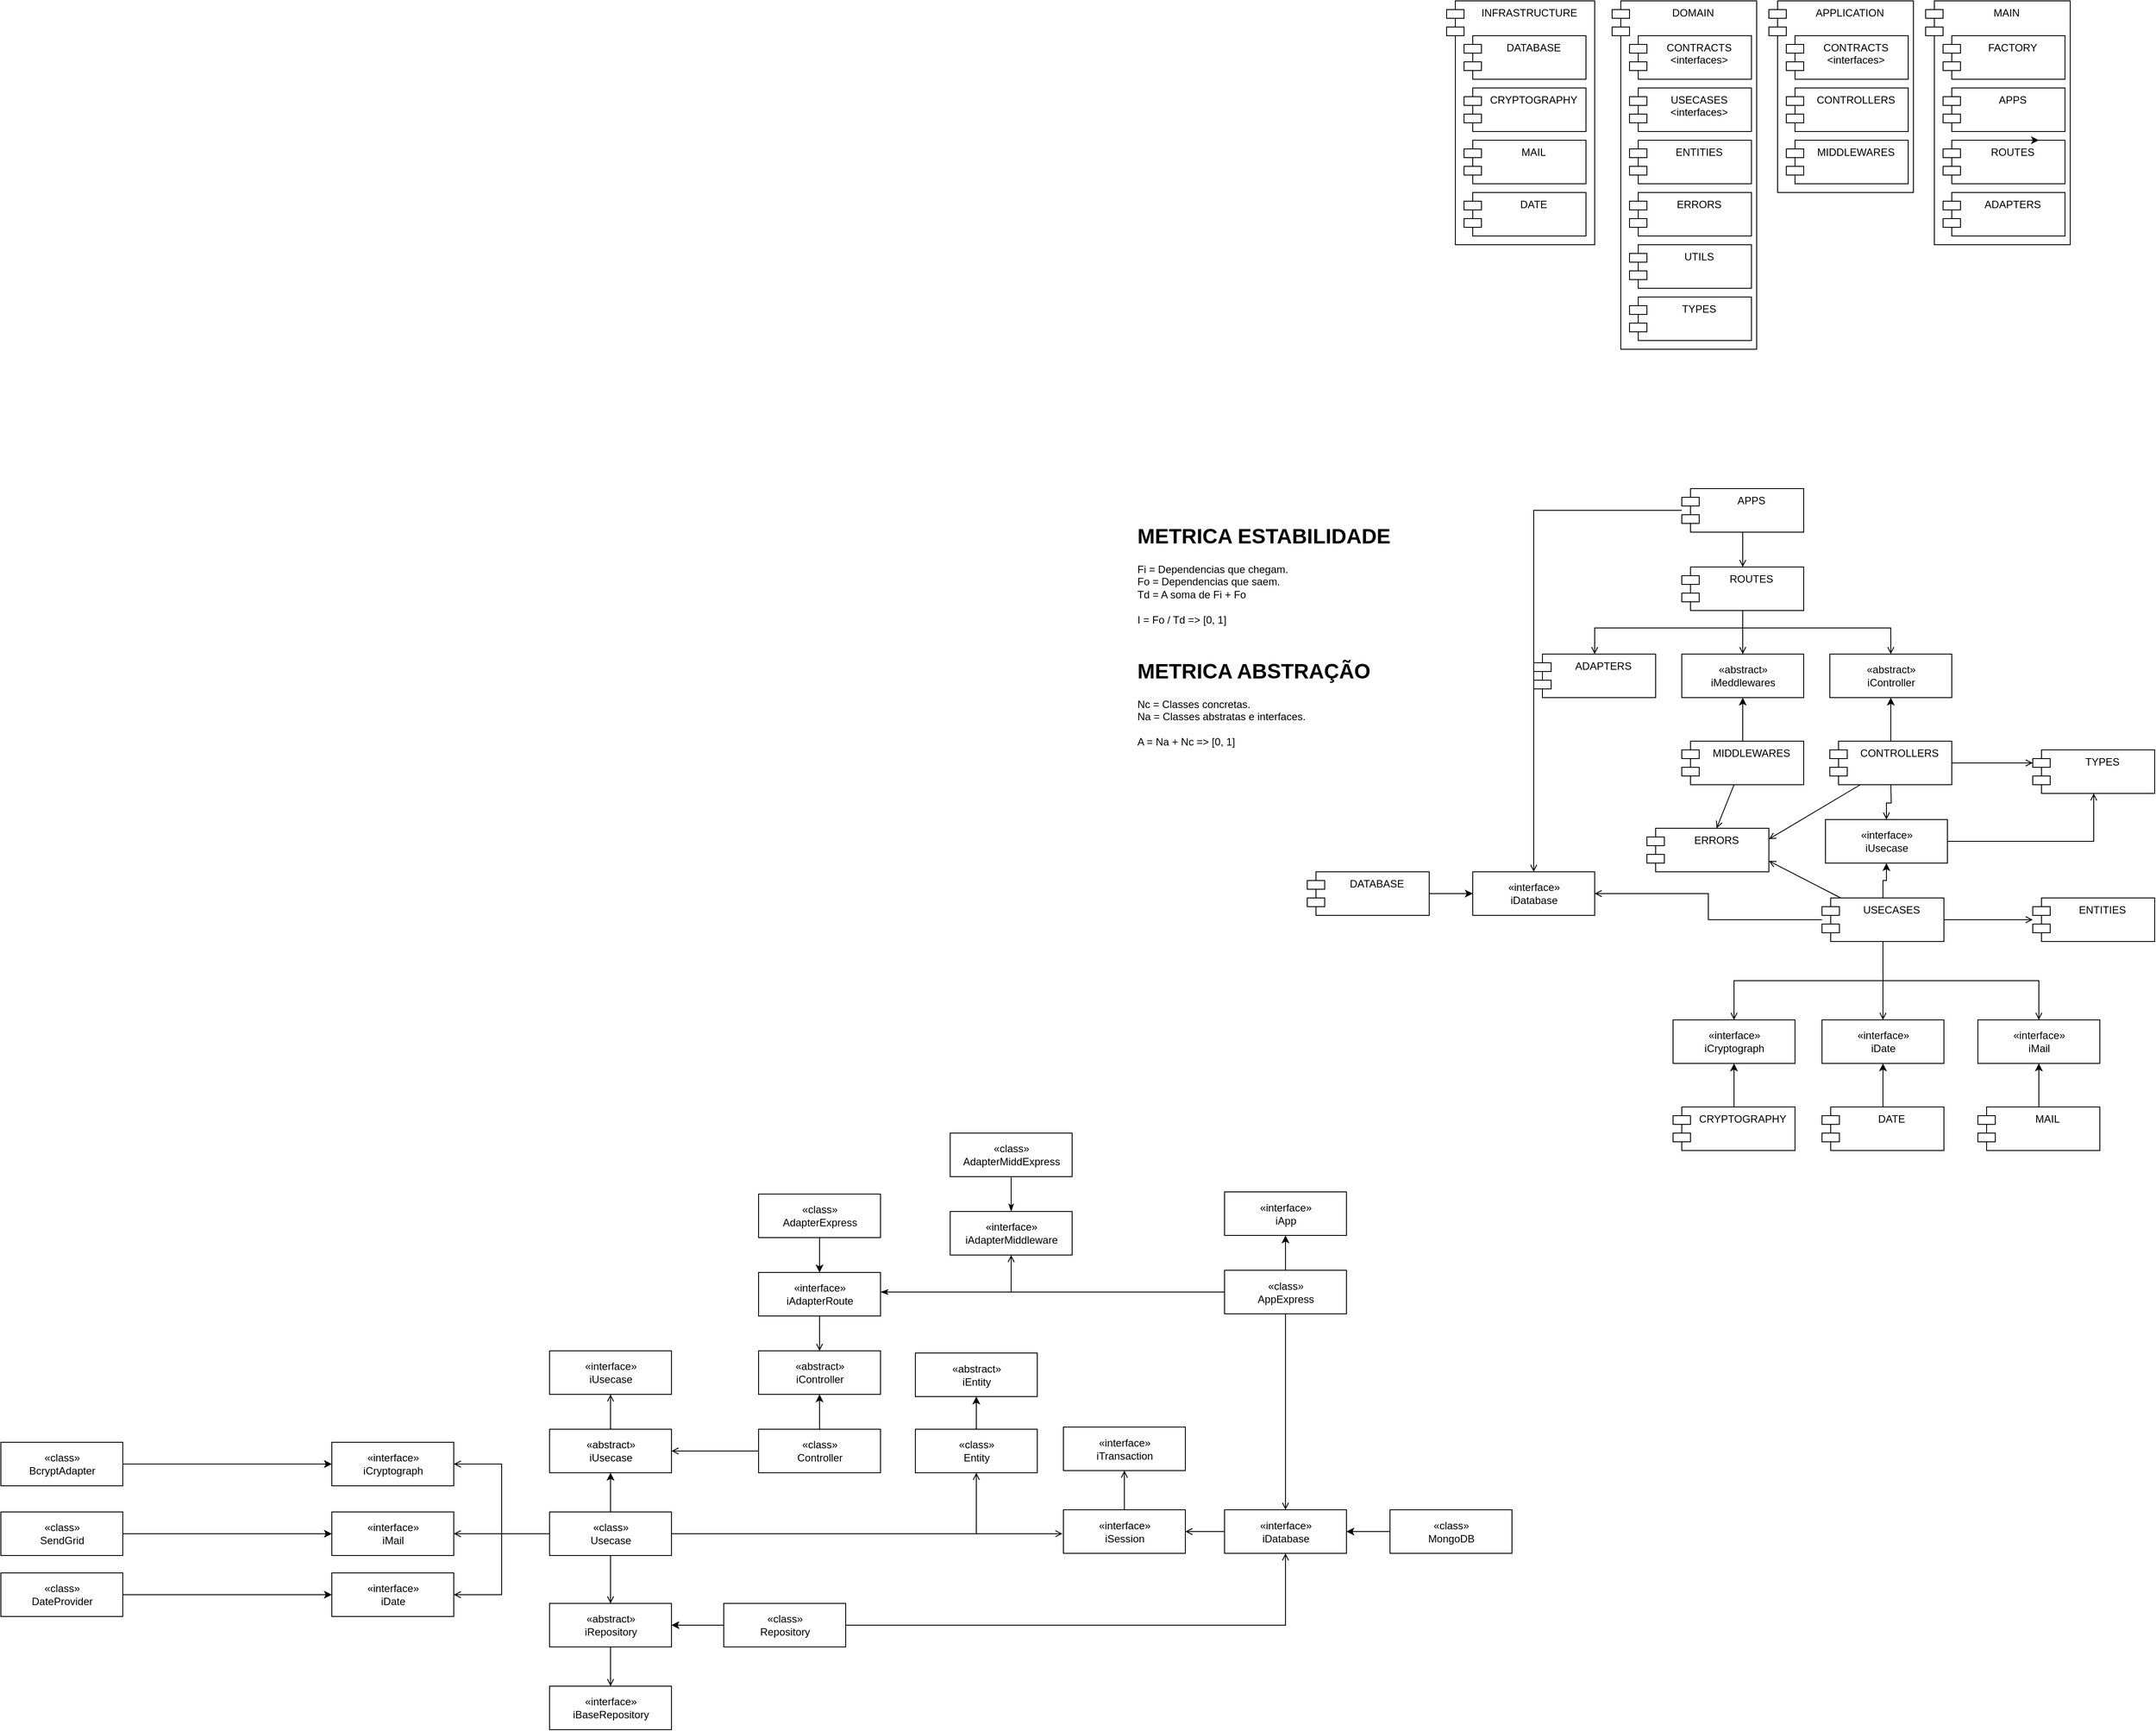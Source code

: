 <mxfile version="20.8.16" type="device" pages="4"><diagram id="VElia8C9AFNVrnkQ652E" name="Diagrama de componentes"><mxGraphModel dx="4615" dy="1084" grid="1" gridSize="10" guides="1" tooltips="1" connect="1" arrows="1" fold="1" page="0" pageScale="1" pageWidth="827" pageHeight="1169" math="0" shadow="0"><root><mxCell id="0"/><mxCell id="1" parent="0"/><mxCell id="bzupUNfqwaUXeUByAoge-1" value="INFRASTRUCTURE" style="shape=module;align=left;spacingLeft=20;align=center;verticalAlign=top;" parent="1" vertex="1"><mxGeometry x="400" y="640" width="170" height="280" as="geometry"/></mxCell><mxCell id="bzupUNfqwaUXeUByAoge-2" value="CRYPTOGRAPHY" style="shape=module;align=left;spacingLeft=20;align=center;verticalAlign=top;" parent="1" vertex="1"><mxGeometry x="420" y="740" width="140" height="50" as="geometry"/></mxCell><mxCell id="bzupUNfqwaUXeUByAoge-3" value="DATABASE" style="shape=module;align=left;spacingLeft=20;align=center;verticalAlign=top;" parent="1" vertex="1"><mxGeometry x="420" y="680" width="140" height="50" as="geometry"/></mxCell><mxCell id="bzupUNfqwaUXeUByAoge-4" value="DOMAIN" style="shape=module;align=left;spacingLeft=20;align=center;verticalAlign=top;" parent="1" vertex="1"><mxGeometry x="590" y="640" width="166" height="400" as="geometry"/></mxCell><mxCell id="bzupUNfqwaUXeUByAoge-5" value="USECASES&#10;&lt;interfaces&gt;" style="shape=module;align=left;spacingLeft=20;align=center;verticalAlign=top;" parent="1" vertex="1"><mxGeometry x="610" y="740" width="140" height="50" as="geometry"/></mxCell><mxCell id="bzupUNfqwaUXeUByAoge-6" value="ENTITIES" style="shape=module;align=left;spacingLeft=20;align=center;verticalAlign=top;" parent="1" vertex="1"><mxGeometry x="610" y="800" width="140" height="50" as="geometry"/></mxCell><mxCell id="bzupUNfqwaUXeUByAoge-7" value="MAIL" style="shape=module;align=left;spacingLeft=20;align=center;verticalAlign=top;" parent="1" vertex="1"><mxGeometry x="420" y="800" width="140" height="50" as="geometry"/></mxCell><mxCell id="bzupUNfqwaUXeUByAoge-8" value="DATE" style="shape=module;align=left;spacingLeft=20;align=center;verticalAlign=top;" parent="1" vertex="1"><mxGeometry x="420" y="860" width="140" height="50" as="geometry"/></mxCell><mxCell id="bzupUNfqwaUXeUByAoge-9" value="ERRORS" style="shape=module;align=left;spacingLeft=20;align=center;verticalAlign=top;" parent="1" vertex="1"><mxGeometry x="610" y="860" width="140" height="50" as="geometry"/></mxCell><mxCell id="bzupUNfqwaUXeUByAoge-10" value="UTILS" style="shape=module;align=left;spacingLeft=20;align=center;verticalAlign=top;" parent="1" vertex="1"><mxGeometry x="610" y="920" width="140" height="50" as="geometry"/></mxCell><mxCell id="bzupUNfqwaUXeUByAoge-11" value="TYPES" style="shape=module;align=left;spacingLeft=20;align=center;verticalAlign=top;" parent="1" vertex="1"><mxGeometry x="610" y="980" width="140" height="50" as="geometry"/></mxCell><mxCell id="bzupUNfqwaUXeUByAoge-12" value="CONTRACTS&#10;&lt;interfaces&gt;" style="shape=module;align=left;spacingLeft=20;align=center;verticalAlign=top;" parent="1" vertex="1"><mxGeometry x="610" y="680" width="140" height="50" as="geometry"/></mxCell><mxCell id="bzupUNfqwaUXeUByAoge-13" value="APPLICATION" style="shape=module;align=left;spacingLeft=20;align=center;verticalAlign=top;" parent="1" vertex="1"><mxGeometry x="770" y="640" width="166" height="220" as="geometry"/></mxCell><mxCell id="bzupUNfqwaUXeUByAoge-14" value="CONTRACTS&#10;&lt;interfaces&gt;" style="shape=module;align=left;spacingLeft=20;align=center;verticalAlign=top;" parent="1" vertex="1"><mxGeometry x="790" y="680" width="140" height="50" as="geometry"/></mxCell><mxCell id="bzupUNfqwaUXeUByAoge-15" value="MIDDLEWARES" style="shape=module;align=left;spacingLeft=20;align=center;verticalAlign=top;" parent="1" vertex="1"><mxGeometry x="790" y="800" width="140" height="50" as="geometry"/></mxCell><mxCell id="bzupUNfqwaUXeUByAoge-16" value="CONTROLLERS" style="shape=module;align=left;spacingLeft=20;align=center;verticalAlign=top;" parent="1" vertex="1"><mxGeometry x="790" y="740" width="140" height="50" as="geometry"/></mxCell><mxCell id="bzupUNfqwaUXeUByAoge-17" value="MAIN" style="shape=module;align=left;spacingLeft=20;align=center;verticalAlign=top;" parent="1" vertex="1"><mxGeometry x="950" y="640" width="166" height="280" as="geometry"/></mxCell><mxCell id="bzupUNfqwaUXeUByAoge-18" value="FACTORY" style="shape=module;align=left;spacingLeft=20;align=center;verticalAlign=top;" parent="1" vertex="1"><mxGeometry x="970" y="680" width="140" height="50" as="geometry"/></mxCell><mxCell id="bzupUNfqwaUXeUByAoge-19" value="APPS" style="shape=module;align=left;spacingLeft=20;align=center;verticalAlign=top;" parent="1" vertex="1"><mxGeometry x="970" y="740" width="140" height="50" as="geometry"/></mxCell><mxCell id="bzupUNfqwaUXeUByAoge-20" value="ROUTES" style="shape=module;align=left;spacingLeft=20;align=center;verticalAlign=top;" parent="1" vertex="1"><mxGeometry x="970" y="800" width="140" height="50" as="geometry"/></mxCell><mxCell id="bzupUNfqwaUXeUByAoge-21" value="ADAPTERS" style="shape=module;align=left;spacingLeft=20;align=center;verticalAlign=top;" parent="1" vertex="1"><mxGeometry x="970" y="860" width="140" height="50" as="geometry"/></mxCell><mxCell id="bzupUNfqwaUXeUByAoge-22" value="" style="edgeStyle=none;orthogonalLoop=1;jettySize=auto;html=1;rounded=0;" parent="1" edge="1"><mxGeometry width="80" relative="1" as="geometry"><mxPoint x="1000" y="800" as="sourcePoint"/><mxPoint x="1080" y="800" as="targetPoint"/><Array as="points"/></mxGeometry></mxCell><mxCell id="un4ySWfL6ujSPUt58gI4-9" style="edgeStyle=orthogonalEdgeStyle;rounded=0;orthogonalLoop=1;jettySize=auto;html=1;endArrow=classic;endFill=1;" parent="1" source="14QRHQnHS9irJhKtYk4u-1" target="un4ySWfL6ujSPUt58gI4-8" edge="1"><mxGeometry relative="1" as="geometry"/></mxCell><mxCell id="14QRHQnHS9irJhKtYk4u-1" value="DATABASE" style="shape=module;align=left;spacingLeft=20;align=center;verticalAlign=top;" parent="1" vertex="1"><mxGeometry x="240" y="1640" width="140" height="50" as="geometry"/></mxCell><mxCell id="14QRHQnHS9irJhKtYk4u-5" style="edgeStyle=orthogonalEdgeStyle;rounded=0;orthogonalLoop=1;jettySize=auto;html=1;endArrow=open;endFill=0;" parent="1" source="14QRHQnHS9irJhKtYk4u-2" target="14QRHQnHS9irJhKtYk4u-4" edge="1"><mxGeometry relative="1" as="geometry"/></mxCell><mxCell id="14QRHQnHS9irJhKtYk4u-20" style="edgeStyle=orthogonalEdgeStyle;rounded=0;orthogonalLoop=1;jettySize=auto;html=1;endArrow=open;endFill=0;" parent="1" source="14QRHQnHS9irJhKtYk4u-2" target="un4ySWfL6ujSPUt58gI4-8" edge="1"><mxGeometry relative="1" as="geometry"><mxPoint x="490" y="1810" as="targetPoint"/></mxGeometry></mxCell><mxCell id="14QRHQnHS9irJhKtYk4u-2" value="APPS" style="shape=module;align=left;spacingLeft=20;align=center;verticalAlign=top;" parent="1" vertex="1"><mxGeometry x="670" y="1200" width="140" height="50" as="geometry"/></mxCell><mxCell id="8gjTuUA5dMGBOC_g-WDx-4" style="edgeStyle=orthogonalEdgeStyle;rounded=0;orthogonalLoop=1;jettySize=auto;html=1;endArrow=open;endFill=0;" parent="1" source="14QRHQnHS9irJhKtYk4u-4" target="un4ySWfL6ujSPUt58gI4-13" edge="1"><mxGeometry relative="1" as="geometry"><mxPoint x="740" y="1390" as="targetPoint"/></mxGeometry></mxCell><mxCell id="8gjTuUA5dMGBOC_g-WDx-5" style="edgeStyle=orthogonalEdgeStyle;rounded=0;orthogonalLoop=1;jettySize=auto;html=1;endArrow=open;endFill=0;" parent="1" source="14QRHQnHS9irJhKtYk4u-4" target="14QRHQnHS9irJhKtYk4u-9" edge="1"><mxGeometry relative="1" as="geometry"><Array as="points"><mxPoint x="740" y="1360"/><mxPoint x="570" y="1360"/></Array></mxGeometry></mxCell><mxCell id="un4ySWfL6ujSPUt58gI4-12" style="edgeStyle=orthogonalEdgeStyle;rounded=0;orthogonalLoop=1;jettySize=auto;html=1;endArrow=open;endFill=0;" parent="1" source="14QRHQnHS9irJhKtYk4u-4" target="un4ySWfL6ujSPUt58gI4-11" edge="1"><mxGeometry relative="1" as="geometry"><Array as="points"><mxPoint x="740" y="1360"/><mxPoint x="910" y="1360"/></Array></mxGeometry></mxCell><mxCell id="14QRHQnHS9irJhKtYk4u-4" value="ROUTES" style="shape=module;align=left;spacingLeft=20;align=center;verticalAlign=top;" parent="1" vertex="1"><mxGeometry x="670" y="1290" width="140" height="50" as="geometry"/></mxCell><mxCell id="14QRHQnHS9irJhKtYk4u-9" value="ADAPTERS" style="shape=module;align=left;spacingLeft=20;align=center;verticalAlign=top;" parent="1" vertex="1"><mxGeometry x="500" y="1390" width="140" height="50" as="geometry"/></mxCell><mxCell id="14QRHQnHS9irJhKtYk4u-24" style="edgeStyle=orthogonalEdgeStyle;rounded=0;orthogonalLoop=1;jettySize=auto;html=1;endArrow=open;endFill=0;" parent="1" target="un4ySWfL6ujSPUt58gI4-10" edge="1"><mxGeometry relative="1" as="geometry"><mxPoint x="910" y="1540" as="sourcePoint"/><mxPoint x="900" y="1590" as="targetPoint"/></mxGeometry></mxCell><mxCell id="14QRHQnHS9irJhKtYk4u-48" style="rounded=0;orthogonalLoop=1;jettySize=auto;html=1;endArrow=open;endFill=0;exitX=0.25;exitY=1;exitDx=0;exitDy=0;entryX=1;entryY=0.25;entryDx=0;entryDy=0;" parent="1" source="14QRHQnHS9irJhKtYk4u-10" target="14QRHQnHS9irJhKtYk4u-43" edge="1"><mxGeometry relative="1" as="geometry"/></mxCell><mxCell id="14QRHQnHS9irJhKtYk4u-52" style="edgeStyle=orthogonalEdgeStyle;rounded=0;orthogonalLoop=1;jettySize=auto;html=1;endArrow=open;endFill=0;entryX=0;entryY=0;entryDx=0;entryDy=15;entryPerimeter=0;" parent="1" source="14QRHQnHS9irJhKtYk4u-10" target="14QRHQnHS9irJhKtYk4u-51" edge="1"><mxGeometry relative="1" as="geometry"/></mxCell><mxCell id="Pc6xM7yI44NEJsOnrkXU-24" style="edgeStyle=orthogonalEdgeStyle;rounded=0;orthogonalLoop=1;jettySize=auto;html=1;" parent="1" source="14QRHQnHS9irJhKtYk4u-10" target="un4ySWfL6ujSPUt58gI4-11" edge="1"><mxGeometry relative="1" as="geometry"><mxPoint x="900" y="1440" as="targetPoint"/></mxGeometry></mxCell><mxCell id="14QRHQnHS9irJhKtYk4u-10" value="CONTROLLERS" style="shape=module;align=left;spacingLeft=20;align=center;verticalAlign=top;" parent="1" vertex="1"><mxGeometry x="840" y="1490" width="140" height="50" as="geometry"/></mxCell><mxCell id="14QRHQnHS9irJhKtYk4u-45" style="rounded=0;orthogonalLoop=1;jettySize=auto;html=1;endArrow=open;endFill=0;" parent="1" source="14QRHQnHS9irJhKtYk4u-11" target="14QRHQnHS9irJhKtYk4u-43" edge="1"><mxGeometry relative="1" as="geometry"/></mxCell><mxCell id="Pc6xM7yI44NEJsOnrkXU-26" style="edgeStyle=orthogonalEdgeStyle;rounded=0;orthogonalLoop=1;jettySize=auto;html=1;" parent="1" source="14QRHQnHS9irJhKtYk4u-11" target="un4ySWfL6ujSPUt58gI4-13" edge="1"><mxGeometry relative="1" as="geometry"><mxPoint x="740" y="1440" as="targetPoint"/></mxGeometry></mxCell><mxCell id="14QRHQnHS9irJhKtYk4u-11" value="MIDDLEWARES" style="shape=module;align=left;spacingLeft=20;align=center;verticalAlign=top;" parent="1" vertex="1"><mxGeometry x="670" y="1490" width="140" height="50" as="geometry"/></mxCell><mxCell id="14QRHQnHS9irJhKtYk4u-25" style="edgeStyle=orthogonalEdgeStyle;rounded=0;orthogonalLoop=1;jettySize=auto;html=1;endArrow=open;endFill=0;" parent="1" source="14QRHQnHS9irJhKtYk4u-18" target="un4ySWfL6ujSPUt58gI4-8" edge="1"><mxGeometry relative="1" as="geometry"/></mxCell><mxCell id="14QRHQnHS9irJhKtYk4u-35" style="edgeStyle=orthogonalEdgeStyle;rounded=0;orthogonalLoop=1;jettySize=auto;html=1;endArrow=open;endFill=0;" parent="1" source="14QRHQnHS9irJhKtYk4u-18" target="14QRHQnHS9irJhKtYk4u-30" edge="1"><mxGeometry relative="1" as="geometry"/></mxCell><mxCell id="14QRHQnHS9irJhKtYk4u-47" style="rounded=0;orthogonalLoop=1;jettySize=auto;html=1;endArrow=open;endFill=0;entryX=1;entryY=0.75;entryDx=0;entryDy=0;" parent="1" source="14QRHQnHS9irJhKtYk4u-18" target="14QRHQnHS9irJhKtYk4u-43" edge="1"><mxGeometry relative="1" as="geometry"><mxPoint x="810" y="1600" as="targetPoint"/></mxGeometry></mxCell><mxCell id="14QRHQnHS9irJhKtYk4u-53" style="rounded=0;orthogonalLoop=1;jettySize=auto;html=1;endArrow=open;endFill=0;edgeStyle=orthogonalEdgeStyle;" parent="1" source="un4ySWfL6ujSPUt58gI4-10" target="14QRHQnHS9irJhKtYk4u-51" edge="1"><mxGeometry relative="1" as="geometry"><mxPoint x="970" y="1615" as="sourcePoint"/></mxGeometry></mxCell><mxCell id="Pc6xM7yI44NEJsOnrkXU-2" style="edgeStyle=orthogonalEdgeStyle;rounded=0;orthogonalLoop=1;jettySize=auto;html=1;" parent="1" source="14QRHQnHS9irJhKtYk4u-18" target="un4ySWfL6ujSPUt58gI4-10" edge="1"><mxGeometry relative="1" as="geometry"><mxPoint x="900" y="1640" as="targetPoint"/></mxGeometry></mxCell><mxCell id="Pc6xM7yI44NEJsOnrkXU-15" style="edgeStyle=orthogonalEdgeStyle;rounded=0;orthogonalLoop=1;jettySize=auto;html=1;endArrow=open;endFill=0;" parent="1" source="14QRHQnHS9irJhKtYk4u-18" target="un4ySWfL6ujSPUt58gI4-4" edge="1"><mxGeometry relative="1" as="geometry"><mxPoint x="901" y="1810" as="targetPoint"/></mxGeometry></mxCell><mxCell id="Pc6xM7yI44NEJsOnrkXU-16" style="edgeStyle=orthogonalEdgeStyle;rounded=0;orthogonalLoop=1;jettySize=auto;html=1;exitX=0.5;exitY=1;exitDx=0;exitDy=0;endArrow=open;endFill=0;" parent="1" source="14QRHQnHS9irJhKtYk4u-18" target="un4ySWfL6ujSPUt58gI4-7" edge="1"><mxGeometry relative="1" as="geometry"/></mxCell><mxCell id="14QRHQnHS9irJhKtYk4u-18" value="USECASES" style="shape=module;align=left;spacingLeft=20;align=center;verticalAlign=top;" parent="1" vertex="1"><mxGeometry x="831" y="1670" width="140" height="50" as="geometry"/></mxCell><mxCell id="Pc6xM7yI44NEJsOnrkXU-17" style="edgeStyle=orthogonalEdgeStyle;rounded=0;orthogonalLoop=1;jettySize=auto;html=1;" parent="1" source="14QRHQnHS9irJhKtYk4u-26" target="un4ySWfL6ujSPUt58gI4-2" edge="1"><mxGeometry relative="1" as="geometry"/></mxCell><mxCell id="14QRHQnHS9irJhKtYk4u-26" value="CRYPTOGRAPHY" style="shape=module;align=left;spacingLeft=20;align=center;verticalAlign=top;" parent="1" vertex="1"><mxGeometry x="660" y="1910" width="140" height="50" as="geometry"/></mxCell><mxCell id="14QRHQnHS9irJhKtYk4u-30" value="ENTITIES" style="shape=module;align=left;spacingLeft=20;align=center;verticalAlign=top;" parent="1" vertex="1"><mxGeometry x="1073" y="1670" width="140" height="50" as="geometry"/></mxCell><mxCell id="Pc6xM7yI44NEJsOnrkXU-19" style="edgeStyle=orthogonalEdgeStyle;rounded=0;orthogonalLoop=1;jettySize=auto;html=1;" parent="1" source="14QRHQnHS9irJhKtYk4u-32" target="un4ySWfL6ujSPUt58gI4-7" edge="1"><mxGeometry relative="1" as="geometry"/></mxCell><mxCell id="14QRHQnHS9irJhKtYk4u-32" value="MAIL" style="shape=module;align=left;spacingLeft=20;align=center;verticalAlign=top;" parent="1" vertex="1"><mxGeometry x="1010" y="1910" width="140" height="50" as="geometry"/></mxCell><mxCell id="Pc6xM7yI44NEJsOnrkXU-18" style="edgeStyle=orthogonalEdgeStyle;rounded=0;orthogonalLoop=1;jettySize=auto;html=1;" parent="1" source="14QRHQnHS9irJhKtYk4u-37" target="un4ySWfL6ujSPUt58gI4-4" edge="1"><mxGeometry relative="1" as="geometry"><mxPoint x="901" y="1860" as="targetPoint"/></mxGeometry></mxCell><mxCell id="14QRHQnHS9irJhKtYk4u-37" value="DATE" style="shape=module;align=left;spacingLeft=20;align=center;verticalAlign=top;" parent="1" vertex="1"><mxGeometry x="831" y="1910" width="140" height="50" as="geometry"/></mxCell><mxCell id="14QRHQnHS9irJhKtYk4u-43" value="ERRORS" style="shape=module;align=left;spacingLeft=20;align=center;verticalAlign=top;" parent="1" vertex="1"><mxGeometry x="630" y="1590" width="140" height="50" as="geometry"/></mxCell><mxCell id="14QRHQnHS9irJhKtYk4u-51" value="TYPES" style="shape=module;align=left;spacingLeft=20;align=center;verticalAlign=top;" parent="1" vertex="1"><mxGeometry x="1073" y="1500" width="140" height="50" as="geometry"/></mxCell><mxCell id="wcuoeM55fDMKhqLq_PiE-1" value="&lt;h1&gt;METRICA ESTABILIDADE&lt;/h1&gt;&lt;div&gt;Fi = Dependencias que chegam.&lt;/div&gt;&lt;div&gt;Fo = Dependencias que saem.&lt;/div&gt;&lt;div&gt;Td = A soma de Fi + Fo&lt;/div&gt;&lt;div&gt;&lt;br&gt;&lt;/div&gt;&lt;div&gt;I = Fo / Td =&amp;gt; [0, 1]&amp;nbsp;&lt;/div&gt;" style="text;html=1;strokeColor=none;fillColor=none;spacing=5;spacingTop=-20;whiteSpace=wrap;overflow=hidden;rounded=0;" parent="1" vertex="1"><mxGeometry x="40" y="1235" width="330" height="145" as="geometry"/></mxCell><mxCell id="wcuoeM55fDMKhqLq_PiE-2" value="&lt;h1&gt;METRICA ABSTRAÇÃO&lt;/h1&gt;&lt;div&gt;Nc = Classes concretas.&lt;/div&gt;&lt;div&gt;Na = Classes abstratas e interfaces.&lt;/div&gt;&lt;div&gt;&lt;br&gt;&lt;/div&gt;&lt;div&gt;A = Na + Nc =&amp;gt; [0, 1]&lt;/div&gt;" style="text;html=1;strokeColor=none;fillColor=none;spacing=5;spacingTop=-20;whiteSpace=wrap;overflow=hidden;rounded=0;" parent="1" vertex="1"><mxGeometry x="40" y="1390" width="330" height="110" as="geometry"/></mxCell><mxCell id="un4ySWfL6ujSPUt58gI4-2" value="«interface»&lt;br&gt;iCryptograph" style="html=1;" parent="1" vertex="1"><mxGeometry x="660" y="1810" width="140" height="50" as="geometry"/></mxCell><mxCell id="un4ySWfL6ujSPUt58gI4-5" value="" style="edgeStyle=orthogonalEdgeStyle;rounded=0;orthogonalLoop=1;jettySize=auto;html=1;exitX=0.5;exitY=1;exitDx=0;exitDy=0;endArrow=open;endFill=0;" parent="1" source="14QRHQnHS9irJhKtYk4u-18" target="un4ySWfL6ujSPUt58gI4-2" edge="1"><mxGeometry relative="1" as="geometry"><mxPoint x="900" y="1720" as="sourcePoint"/><mxPoint x="730" y="1810" as="targetPoint"/></mxGeometry></mxCell><mxCell id="un4ySWfL6ujSPUt58gI4-4" value="«interface»&lt;br&gt;iDate" style="html=1;" parent="1" vertex="1"><mxGeometry x="831" y="1810" width="140" height="50" as="geometry"/></mxCell><mxCell id="un4ySWfL6ujSPUt58gI4-7" value="«interface»&lt;br&gt;iMail" style="html=1;" parent="1" vertex="1"><mxGeometry x="1010" y="1810" width="140" height="50" as="geometry"/></mxCell><mxCell id="un4ySWfL6ujSPUt58gI4-8" value="«interface»&lt;br&gt;iDatabase" style="html=1;" parent="1" vertex="1"><mxGeometry x="430" y="1640" width="140" height="50" as="geometry"/></mxCell><mxCell id="un4ySWfL6ujSPUt58gI4-10" value="«interface»&lt;br&gt;iUsecase" style="html=1;" parent="1" vertex="1"><mxGeometry x="835" y="1580" width="140" height="50" as="geometry"/></mxCell><mxCell id="un4ySWfL6ujSPUt58gI4-11" value="«abstract»&lt;br&gt;iController" style="html=1;" parent="1" vertex="1"><mxGeometry x="840" y="1390" width="140" height="50" as="geometry"/></mxCell><mxCell id="un4ySWfL6ujSPUt58gI4-13" value="«abstract»&lt;br&gt;iMeddlewares" style="html=1;" parent="1" vertex="1"><mxGeometry x="670" y="1390" width="140" height="50" as="geometry"/></mxCell><mxCell id="un4ySWfL6ujSPUt58gI4-20" value="«interface»&lt;br&gt;iCryptograph" style="html=1;" parent="1" vertex="1"><mxGeometry x="-880" y="2295" width="140" height="50" as="geometry"/></mxCell><mxCell id="un4ySWfL6ujSPUt58gI4-21" value="«interface»&lt;br&gt;iDate" style="html=1;" parent="1" vertex="1"><mxGeometry x="-880" y="2445" width="140" height="50" as="geometry"/></mxCell><mxCell id="un4ySWfL6ujSPUt58gI4-22" value="«interface»&lt;br&gt;iMail" style="html=1;" parent="1" vertex="1"><mxGeometry x="-880" y="2375" width="140" height="50" as="geometry"/></mxCell><mxCell id="un4ySWfL6ujSPUt58gI4-23" value="«interface»&lt;br&gt;iUsecase" style="html=1;" parent="1" vertex="1"><mxGeometry x="-630" y="2190" width="140" height="50" as="geometry"/></mxCell><mxCell id="un4ySWfL6ujSPUt58gI4-60" style="edgeStyle=orthogonalEdgeStyle;rounded=0;orthogonalLoop=1;jettySize=auto;html=1;endArrow=open;endFill=0;" parent="1" source="un4ySWfL6ujSPUt58gI4-24" target="un4ySWfL6ujSPUt58gI4-55" edge="1"><mxGeometry relative="1" as="geometry"/></mxCell><mxCell id="un4ySWfL6ujSPUt58gI4-24" value="«interface»&lt;br&gt;iAdapterRoute" style="html=1;" parent="1" vertex="1"><mxGeometry x="-390" y="2100" width="140" height="50" as="geometry"/></mxCell><mxCell id="un4ySWfL6ujSPUt58gI4-26" style="edgeStyle=orthogonalEdgeStyle;rounded=0;orthogonalLoop=1;jettySize=auto;html=1;endArrow=open;endFill=0;" parent="1" source="un4ySWfL6ujSPUt58gI4-25" target="un4ySWfL6ujSPUt58gI4-23" edge="1"><mxGeometry relative="1" as="geometry"/></mxCell><mxCell id="un4ySWfL6ujSPUt58gI4-25" value="«abstract»&lt;br&gt;iUsecase" style="html=1;" parent="1" vertex="1"><mxGeometry x="-630" y="2280" width="140" height="50" as="geometry"/></mxCell><mxCell id="un4ySWfL6ujSPUt58gI4-28" style="edgeStyle=orthogonalEdgeStyle;rounded=0;orthogonalLoop=1;jettySize=auto;html=1;entryX=0.5;entryY=1;entryDx=0;entryDy=0;endArrow=classic;endFill=1;" parent="1" source="un4ySWfL6ujSPUt58gI4-27" target="un4ySWfL6ujSPUt58gI4-25" edge="1"><mxGeometry relative="1" as="geometry"/></mxCell><mxCell id="un4ySWfL6ujSPUt58gI4-34" style="edgeStyle=orthogonalEdgeStyle;rounded=0;orthogonalLoop=1;jettySize=auto;html=1;entryX=1;entryY=0.5;entryDx=0;entryDy=0;endArrow=open;endFill=0;" parent="1" source="un4ySWfL6ujSPUt58gI4-27" target="un4ySWfL6ujSPUt58gI4-20" edge="1"><mxGeometry relative="1" as="geometry"/></mxCell><mxCell id="un4ySWfL6ujSPUt58gI4-35" style="edgeStyle=orthogonalEdgeStyle;rounded=0;orthogonalLoop=1;jettySize=auto;html=1;entryX=1;entryY=0.5;entryDx=0;entryDy=0;endArrow=open;endFill=0;" parent="1" source="un4ySWfL6ujSPUt58gI4-27" target="un4ySWfL6ujSPUt58gI4-22" edge="1"><mxGeometry relative="1" as="geometry"/></mxCell><mxCell id="un4ySWfL6ujSPUt58gI4-36" style="edgeStyle=orthogonalEdgeStyle;rounded=0;orthogonalLoop=1;jettySize=auto;html=1;entryX=1;entryY=0.5;entryDx=0;entryDy=0;endArrow=open;endFill=0;" parent="1" source="un4ySWfL6ujSPUt58gI4-27" target="un4ySWfL6ujSPUt58gI4-21" edge="1"><mxGeometry relative="1" as="geometry"/></mxCell><mxCell id="un4ySWfL6ujSPUt58gI4-37" style="edgeStyle=orthogonalEdgeStyle;rounded=0;orthogonalLoop=1;jettySize=auto;html=1;endArrow=open;endFill=0;entryX=-0.008;entryY=0.549;entryDx=0;entryDy=0;entryPerimeter=0;" parent="1" source="un4ySWfL6ujSPUt58gI4-27" target="un4ySWfL6ujSPUt58gI4-32" edge="1"><mxGeometry relative="1" as="geometry"><mxPoint x="-60" y="2400" as="targetPoint"/></mxGeometry></mxCell><mxCell id="un4ySWfL6ujSPUt58gI4-38" style="edgeStyle=orthogonalEdgeStyle;rounded=0;orthogonalLoop=1;jettySize=auto;html=1;endArrow=open;endFill=0;" parent="1" source="un4ySWfL6ujSPUt58gI4-27" target="un4ySWfL6ujSPUt58gI4-31" edge="1"><mxGeometry relative="1" as="geometry"/></mxCell><mxCell id="un4ySWfL6ujSPUt58gI4-78" style="edgeStyle=orthogonalEdgeStyle;rounded=0;orthogonalLoop=1;jettySize=auto;html=1;endArrow=open;endFill=0;" parent="1" source="un4ySWfL6ujSPUt58gI4-27" target="un4ySWfL6ujSPUt58gI4-75" edge="1"><mxGeometry relative="1" as="geometry"/></mxCell><mxCell id="un4ySWfL6ujSPUt58gI4-27" value="«class»&lt;br&gt;Usecase" style="html=1;" parent="1" vertex="1"><mxGeometry x="-630" y="2375" width="140" height="50" as="geometry"/></mxCell><mxCell id="un4ySWfL6ujSPUt58gI4-54" style="edgeStyle=orthogonalEdgeStyle;rounded=0;orthogonalLoop=1;jettySize=auto;html=1;endArrow=open;endFill=0;" parent="1" source="un4ySWfL6ujSPUt58gI4-29" target="un4ySWfL6ujSPUt58gI4-32" edge="1"><mxGeometry relative="1" as="geometry"/></mxCell><mxCell id="un4ySWfL6ujSPUt58gI4-29" value="«interface»&lt;br&gt;iDatabase" style="html=1;" parent="1" vertex="1"><mxGeometry x="145" y="2372.5" width="140" height="50" as="geometry"/></mxCell><mxCell id="un4ySWfL6ujSPUt58gI4-30" value="«interface»&lt;br&gt;iBaseRepository" style="html=1;" parent="1" vertex="1"><mxGeometry x="-630" y="2575" width="140" height="50" as="geometry"/></mxCell><mxCell id="un4ySWfL6ujSPUt58gI4-51" style="edgeStyle=orthogonalEdgeStyle;rounded=0;orthogonalLoop=1;jettySize=auto;html=1;endArrow=open;endFill=0;" parent="1" source="un4ySWfL6ujSPUt58gI4-31" target="un4ySWfL6ujSPUt58gI4-30" edge="1"><mxGeometry relative="1" as="geometry"/></mxCell><mxCell id="un4ySWfL6ujSPUt58gI4-31" value="«abstract»&lt;br&gt;iRepository" style="html=1;" parent="1" vertex="1"><mxGeometry x="-630" y="2480" width="140" height="50" as="geometry"/></mxCell><mxCell id="un4ySWfL6ujSPUt58gI4-53" style="edgeStyle=orthogonalEdgeStyle;rounded=0;orthogonalLoop=1;jettySize=auto;html=1;endArrow=open;endFill=0;" parent="1" source="un4ySWfL6ujSPUt58gI4-32" target="un4ySWfL6ujSPUt58gI4-52" edge="1"><mxGeometry relative="1" as="geometry"/></mxCell><mxCell id="un4ySWfL6ujSPUt58gI4-32" value="«interface»&lt;br&gt;iSession" style="html=1;" parent="1" vertex="1"><mxGeometry x="-40" y="2372.5" width="140" height="50" as="geometry"/></mxCell><mxCell id="un4ySWfL6ujSPUt58gI4-40" style="edgeStyle=orthogonalEdgeStyle;rounded=0;orthogonalLoop=1;jettySize=auto;html=1;endArrow=classic;endFill=1;" parent="1" source="un4ySWfL6ujSPUt58gI4-39" target="un4ySWfL6ujSPUt58gI4-29" edge="1"><mxGeometry relative="1" as="geometry"/></mxCell><mxCell id="un4ySWfL6ujSPUt58gI4-39" value="«class»&lt;br&gt;MongoDB" style="html=1;" parent="1" vertex="1"><mxGeometry x="335" y="2372.5" width="140" height="50" as="geometry"/></mxCell><mxCell id="un4ySWfL6ujSPUt58gI4-42" style="edgeStyle=orthogonalEdgeStyle;rounded=0;orthogonalLoop=1;jettySize=auto;html=1;endArrow=classic;endFill=1;" parent="1" source="un4ySWfL6ujSPUt58gI4-41" target="un4ySWfL6ujSPUt58gI4-21" edge="1"><mxGeometry relative="1" as="geometry"/></mxCell><mxCell id="un4ySWfL6ujSPUt58gI4-41" value="«class»&lt;br&gt;DateProvider" style="html=1;" parent="1" vertex="1"><mxGeometry x="-1260" y="2445" width="140" height="50" as="geometry"/></mxCell><mxCell id="un4ySWfL6ujSPUt58gI4-45" style="edgeStyle=orthogonalEdgeStyle;rounded=0;orthogonalLoop=1;jettySize=auto;html=1;endArrow=classic;endFill=1;" parent="1" source="un4ySWfL6ujSPUt58gI4-44" target="un4ySWfL6ujSPUt58gI4-22" edge="1"><mxGeometry relative="1" as="geometry"/></mxCell><mxCell id="un4ySWfL6ujSPUt58gI4-44" value="«class»&lt;br&gt;SendGrid" style="html=1;" parent="1" vertex="1"><mxGeometry x="-1260" y="2375" width="140" height="50" as="geometry"/></mxCell><mxCell id="un4ySWfL6ujSPUt58gI4-47" style="edgeStyle=orthogonalEdgeStyle;rounded=0;orthogonalLoop=1;jettySize=auto;html=1;endArrow=classic;endFill=1;" parent="1" source="un4ySWfL6ujSPUt58gI4-46" target="un4ySWfL6ujSPUt58gI4-20" edge="1"><mxGeometry relative="1" as="geometry"/></mxCell><mxCell id="un4ySWfL6ujSPUt58gI4-46" value="«class»&lt;br&gt;BcryptAdapter" style="html=1;" parent="1" vertex="1"><mxGeometry x="-1260" y="2295" width="140" height="50" as="geometry"/></mxCell><mxCell id="un4ySWfL6ujSPUt58gI4-50" style="edgeStyle=orthogonalEdgeStyle;rounded=0;orthogonalLoop=1;jettySize=auto;html=1;endArrow=classic;endFill=1;" parent="1" source="un4ySWfL6ujSPUt58gI4-49" target="un4ySWfL6ujSPUt58gI4-31" edge="1"><mxGeometry relative="1" as="geometry"/></mxCell><mxCell id="un4ySWfL6ujSPUt58gI4-68" style="edgeStyle=orthogonalEdgeStyle;rounded=0;orthogonalLoop=1;jettySize=auto;html=1;endArrow=open;endFill=0;" parent="1" source="un4ySWfL6ujSPUt58gI4-49" target="un4ySWfL6ujSPUt58gI4-29" edge="1"><mxGeometry relative="1" as="geometry"/></mxCell><mxCell id="un4ySWfL6ujSPUt58gI4-49" value="«class»&lt;br&gt;Repository" style="html=1;" parent="1" vertex="1"><mxGeometry x="-430" y="2480" width="140" height="50" as="geometry"/></mxCell><mxCell id="un4ySWfL6ujSPUt58gI4-52" value="«interface»&lt;br&gt;iTransaction" style="html=1;" parent="1" vertex="1"><mxGeometry x="-40" y="2277.5" width="140" height="50" as="geometry"/></mxCell><mxCell id="un4ySWfL6ujSPUt58gI4-55" value="«abstract»&lt;br&gt;iController" style="html=1;" parent="1" vertex="1"><mxGeometry x="-390" y="2190" width="140" height="50" as="geometry"/></mxCell><mxCell id="un4ySWfL6ujSPUt58gI4-58" style="edgeStyle=orthogonalEdgeStyle;rounded=0;orthogonalLoop=1;jettySize=auto;html=1;endArrow=open;endFill=0;" parent="1" source="un4ySWfL6ujSPUt58gI4-56" target="un4ySWfL6ujSPUt58gI4-25" edge="1"><mxGeometry relative="1" as="geometry"/></mxCell><mxCell id="un4ySWfL6ujSPUt58gI4-59" style="edgeStyle=orthogonalEdgeStyle;rounded=0;orthogonalLoop=1;jettySize=auto;html=1;endArrow=classic;endFill=1;" parent="1" source="un4ySWfL6ujSPUt58gI4-56" target="un4ySWfL6ujSPUt58gI4-55" edge="1"><mxGeometry relative="1" as="geometry"/></mxCell><mxCell id="un4ySWfL6ujSPUt58gI4-56" value="«class»&lt;br&gt;Controller" style="html=1;" parent="1" vertex="1"><mxGeometry x="-390" y="2280" width="140" height="50" as="geometry"/></mxCell><mxCell id="un4ySWfL6ujSPUt58gI4-62" style="edgeStyle=orthogonalEdgeStyle;rounded=0;orthogonalLoop=1;jettySize=auto;html=1;endArrow=classic;endFill=1;" parent="1" source="un4ySWfL6ujSPUt58gI4-61" target="un4ySWfL6ujSPUt58gI4-24" edge="1"><mxGeometry relative="1" as="geometry"/></mxCell><mxCell id="un4ySWfL6ujSPUt58gI4-61" value="«class»&lt;br&gt;AdapterExpress" style="html=1;" parent="1" vertex="1"><mxGeometry x="-390" y="2010" width="140" height="50" as="geometry"/></mxCell><mxCell id="un4ySWfL6ujSPUt58gI4-65" style="edgeStyle=orthogonalEdgeStyle;rounded=0;orthogonalLoop=1;jettySize=auto;html=1;endArrow=classic;endFill=1;" parent="1" source="un4ySWfL6ujSPUt58gI4-63" target="un4ySWfL6ujSPUt58gI4-64" edge="1"><mxGeometry relative="1" as="geometry"/></mxCell><mxCell id="un4ySWfL6ujSPUt58gI4-66" style="edgeStyle=orthogonalEdgeStyle;rounded=0;orthogonalLoop=1;jettySize=auto;html=1;endArrow=open;endFill=0;" parent="1" source="un4ySWfL6ujSPUt58gI4-63" target="un4ySWfL6ujSPUt58gI4-29" edge="1"><mxGeometry relative="1" as="geometry"/></mxCell><mxCell id="un4ySWfL6ujSPUt58gI4-70" style="edgeStyle=orthogonalEdgeStyle;rounded=0;orthogonalLoop=1;jettySize=auto;html=1;endArrow=open;endFill=0;" parent="1" source="un4ySWfL6ujSPUt58gI4-63" target="un4ySWfL6ujSPUt58gI4-69" edge="1"><mxGeometry relative="1" as="geometry"/></mxCell><mxCell id="un4ySWfL6ujSPUt58gI4-74" style="edgeStyle=orthogonalEdgeStyle;rounded=0;orthogonalLoop=1;jettySize=auto;html=1;entryX=1;entryY=0.45;entryDx=0;entryDy=0;entryPerimeter=0;endArrow=classicThin;endFill=1;" parent="1" source="un4ySWfL6ujSPUt58gI4-63" target="un4ySWfL6ujSPUt58gI4-24" edge="1"><mxGeometry relative="1" as="geometry"/></mxCell><mxCell id="un4ySWfL6ujSPUt58gI4-63" value="«class»&lt;br&gt;AppExpress" style="html=1;" parent="1" vertex="1"><mxGeometry x="145" y="2097.5" width="140" height="50" as="geometry"/></mxCell><mxCell id="un4ySWfL6ujSPUt58gI4-64" value="«interface»&lt;br&gt;iApp" style="html=1;" parent="1" vertex="1"><mxGeometry x="145" y="2007.5" width="140" height="50" as="geometry"/></mxCell><mxCell id="un4ySWfL6ujSPUt58gI4-69" value="«interface»&lt;br&gt;iAdapterMiddleware" style="html=1;" parent="1" vertex="1"><mxGeometry x="-170" y="2030" width="140" height="50" as="geometry"/></mxCell><mxCell id="un4ySWfL6ujSPUt58gI4-72" style="edgeStyle=orthogonalEdgeStyle;rounded=0;orthogonalLoop=1;jettySize=auto;html=1;endArrow=classicThin;endFill=1;" parent="1" source="un4ySWfL6ujSPUt58gI4-71" target="un4ySWfL6ujSPUt58gI4-69" edge="1"><mxGeometry relative="1" as="geometry"/></mxCell><mxCell id="un4ySWfL6ujSPUt58gI4-71" value="«class»&lt;br&gt;AdapterMiddExpress" style="html=1;" parent="1" vertex="1"><mxGeometry x="-170" y="1940" width="140" height="50" as="geometry"/></mxCell><mxCell id="un4ySWfL6ujSPUt58gI4-73" value="«abstract»&lt;br&gt;iEntity" style="html=1;" parent="1" vertex="1"><mxGeometry x="-210" y="2192.5" width="140" height="50" as="geometry"/></mxCell><mxCell id="un4ySWfL6ujSPUt58gI4-77" style="edgeStyle=orthogonalEdgeStyle;rounded=0;orthogonalLoop=1;jettySize=auto;html=1;endArrow=classic;endFill=1;" parent="1" source="un4ySWfL6ujSPUt58gI4-75" target="un4ySWfL6ujSPUt58gI4-73" edge="1"><mxGeometry relative="1" as="geometry"/></mxCell><mxCell id="un4ySWfL6ujSPUt58gI4-75" value="«class»&lt;br&gt;Entity" style="html=1;" parent="1" vertex="1"><mxGeometry x="-210" y="2280" width="140" height="50" as="geometry"/></mxCell></root></mxGraphModel></diagram><diagram id="5FgSBGw2F0nxni1_XpTn" name="PKG_Database"><mxGraphModel dx="978" dy="-605" grid="1" gridSize="10" guides="1" tooltips="1" connect="1" arrows="1" fold="1" page="1" pageScale="1" pageWidth="827" pageHeight="1169" math="0" shadow="0"><root><mxCell id="0"/><mxCell id="1" parent="0"/><mxCell id="gYrp7-LQEBSV-KhqRKTe-8" value="DATABASE" style="swimlane;whiteSpace=wrap;html=1;fontSize=12;" parent="1" vertex="1"><mxGeometry x="210" y="1610" width="404" height="284" as="geometry"><mxRectangle x="210" y="1610" width="110" height="30" as="alternateBounds"/></mxGeometry></mxCell><mxCell id="gYrp7-LQEBSV-KhqRKTe-5" value="&lt;font style=&quot;&quot;&gt;&lt;font style=&quot;font-size: 12px;&quot;&gt;&amp;lt;&amp;lt;class&amp;gt;&amp;gt;&lt;/font&gt;&lt;br&gt;&lt;span style=&quot;font-size: 14px;&quot;&gt;MongoDB&lt;/span&gt;&lt;br&gt;&lt;/font&gt;" style="rounded=0;whiteSpace=wrap;html=1;" parent="gYrp7-LQEBSV-KhqRKTe-8" vertex="1"><mxGeometry x="60" y="60" width="120" height="40" as="geometry"/></mxCell><mxCell id="gYrp7-LQEBSV-KhqRKTe-7" value="&lt;font style=&quot;&quot;&gt;&lt;font style=&quot;font-size: 12px;&quot;&gt;&amp;lt;&amp;lt;interface&amp;gt;&amp;gt;&lt;/font&gt;&lt;br&gt;&lt;span style=&quot;font-size: 14px;&quot;&gt;iDatabase&lt;/span&gt;&lt;/font&gt;" style="rounded=0;whiteSpace=wrap;html=1;" parent="gYrp7-LQEBSV-KhqRKTe-8" vertex="1"><mxGeometry x="220" y="60" width="120" height="40" as="geometry"/></mxCell><mxCell id="gYrp7-LQEBSV-KhqRKTe-2" value="&lt;font style=&quot;&quot;&gt;&lt;font style=&quot;font-size: 12px;&quot;&gt;&amp;lt;&amp;lt;interface&amp;gt;&amp;gt;&lt;/font&gt;&lt;br&gt;&lt;span style=&quot;font-size: 14px;&quot;&gt;iSession&lt;/span&gt;&lt;/font&gt;" style="rounded=0;whiteSpace=wrap;html=1;" parent="gYrp7-LQEBSV-KhqRKTe-8" vertex="1"><mxGeometry x="220" y="130" width="120" height="40" as="geometry"/></mxCell><mxCell id="gYrp7-LQEBSV-KhqRKTe-3" value="&lt;font style=&quot;&quot;&gt;&lt;font style=&quot;font-size: 12px;&quot;&gt;&amp;lt;&amp;lt;interface&amp;gt;&amp;gt;&lt;/font&gt;&lt;br&gt;&lt;span style=&quot;font-size: 14px;&quot;&gt;iTransaction&lt;/span&gt;&lt;br&gt;&lt;/font&gt;" style="rounded=0;whiteSpace=wrap;html=1;" parent="gYrp7-LQEBSV-KhqRKTe-8" vertex="1"><mxGeometry x="220" y="200" width="120" height="40" as="geometry"/></mxCell><mxCell id="gYrp7-LQEBSV-KhqRKTe-4" style="edgeStyle=orthogonalEdgeStyle;rounded=0;orthogonalLoop=1;jettySize=auto;html=1;fontSize=12;endArrow=open;endFill=0;" parent="gYrp7-LQEBSV-KhqRKTe-8" source="gYrp7-LQEBSV-KhqRKTe-5" target="gYrp7-LQEBSV-KhqRKTe-7" edge="1"><mxGeometry relative="1" as="geometry"/></mxCell><mxCell id="gYrp7-LQEBSV-KhqRKTe-6" style="edgeStyle=orthogonalEdgeStyle;rounded=0;orthogonalLoop=1;jettySize=auto;html=1;fontSize=12;endArrow=open;endFill=0;" parent="gYrp7-LQEBSV-KhqRKTe-8" source="gYrp7-LQEBSV-KhqRKTe-7" target="gYrp7-LQEBSV-KhqRKTe-2" edge="1"><mxGeometry relative="1" as="geometry"/></mxCell><mxCell id="gYrp7-LQEBSV-KhqRKTe-1" style="edgeStyle=orthogonalEdgeStyle;rounded=0;orthogonalLoop=1;jettySize=auto;html=1;fontSize=12;endArrow=open;endFill=0;" parent="gYrp7-LQEBSV-KhqRKTe-8" source="gYrp7-LQEBSV-KhqRKTe-2" target="gYrp7-LQEBSV-KhqRKTe-3" edge="1"><mxGeometry relative="1" as="geometry"/></mxCell></root></mxGraphModel></diagram><diagram name="PKG_Usecase" id="d3E1jhwzl7cHxNh_o3Ct"><mxGraphModel dx="567" dy="-841" grid="1" gridSize="10" guides="1" tooltips="1" connect="1" arrows="1" fold="1" page="1" pageScale="1" pageWidth="827" pageHeight="1169" math="0" shadow="0"><root><mxCell id="BzvaHTq2x77byryVXOQs-0"/><mxCell id="BzvaHTq2x77byryVXOQs-1" parent="BzvaHTq2x77byryVXOQs-0"/><mxCell id="BzvaHTq2x77byryVXOQs-2" value="USECASES" style="swimlane;whiteSpace=wrap;html=1;fontSize=12;" parent="BzvaHTq2x77byryVXOQs-1" vertex="1"><mxGeometry x="250" y="1600" width="270" height="270" as="geometry"><mxRectangle x="210" y="1610" width="110" height="30" as="alternateBounds"/></mxGeometry></mxCell><mxCell id="BzvaHTq2x77byryVXOQs-3" value="&lt;font style=&quot;&quot;&gt;&lt;font style=&quot;font-size: 12px;&quot;&gt;&amp;lt;&amp;lt;class&amp;gt;&amp;gt;&lt;/font&gt;&lt;br&gt;&lt;span style=&quot;font-size: 14px;&quot;&gt;UsecaseConcrete&lt;/span&gt;&lt;br&gt;&lt;/font&gt;" style="rounded=0;whiteSpace=wrap;html=1;" parent="BzvaHTq2x77byryVXOQs-2" vertex="1"><mxGeometry x="57.5" y="50" width="155" height="40" as="geometry"/></mxCell><mxCell id="BzvaHTq2x77byryVXOQs-4" value="&lt;font style=&quot;&quot;&gt;&lt;font style=&quot;font-size: 12px;&quot;&gt;&amp;lt;&amp;lt;interface&amp;gt;&amp;gt;&lt;/font&gt;&lt;br&gt;&lt;span style=&quot;font-size: 14px;&quot;&gt;UsecaseAbsctract&lt;/span&gt;&lt;br&gt;&lt;/font&gt;" style="rounded=0;whiteSpace=wrap;html=1;" parent="BzvaHTq2x77byryVXOQs-2" vertex="1"><mxGeometry x="60" y="112" width="150" height="40" as="geometry"/></mxCell><mxCell id="BzvaHTq2x77byryVXOQs-5" value="&lt;font style=&quot;&quot;&gt;&lt;font style=&quot;font-size: 12px;&quot;&gt;&amp;lt;&amp;lt;interface&amp;gt;&amp;gt;&lt;/font&gt;&lt;br&gt;&lt;span style=&quot;font-size: 14px;&quot;&gt;IUsecase&lt;/span&gt;&lt;br&gt;&lt;/font&gt;" style="rounded=0;whiteSpace=wrap;html=1;" parent="BzvaHTq2x77byryVXOQs-2" vertex="1"><mxGeometry x="60" y="180" width="150" height="40" as="geometry"/></mxCell><mxCell id="BzvaHTq2x77byryVXOQs-7" style="edgeStyle=orthogonalEdgeStyle;rounded=0;orthogonalLoop=1;jettySize=auto;html=1;fontSize=12;endArrow=open;endFill=0;" parent="BzvaHTq2x77byryVXOQs-2" source="BzvaHTq2x77byryVXOQs-3" target="BzvaHTq2x77byryVXOQs-4" edge="1"><mxGeometry relative="1" as="geometry"/></mxCell><mxCell id="BzvaHTq2x77byryVXOQs-8" style="edgeStyle=orthogonalEdgeStyle;rounded=0;orthogonalLoop=1;jettySize=auto;html=1;fontSize=12;endArrow=open;endFill=0;" parent="BzvaHTq2x77byryVXOQs-2" source="BzvaHTq2x77byryVXOQs-4" target="BzvaHTq2x77byryVXOQs-5" edge="1"><mxGeometry relative="1" as="geometry"/></mxCell></root></mxGraphModel></diagram><diagram id="BDWq74PhaOqTsP2Ne0tU" name="Página-4"><mxGraphModel dx="2009" dy="-489" grid="1" gridSize="10" guides="1" tooltips="1" connect="1" arrows="1" fold="1" page="1" pageScale="1" pageWidth="827" pageHeight="1169" math="0" shadow="0"><root><mxCell id="0"/><mxCell id="1" parent="0"/><mxCell id="unTY6p3T3vDX3bsx3wPy-1" value="&lt;font style=&quot;&quot;&gt;&lt;font style=&quot;font-size: 12px;&quot;&gt;&amp;lt;&amp;lt;interface&amp;gt;&amp;gt;&lt;/font&gt;&lt;br&gt;&lt;span style=&quot;font-size: 14px;&quot;&gt;App&lt;/span&gt;&lt;br&gt;&lt;/font&gt;" style="rounded=0;whiteSpace=wrap;html=1;" vertex="1" parent="1"><mxGeometry x="-440" y="1610" width="150" height="40" as="geometry"/></mxCell><mxCell id="unTY6p3T3vDX3bsx3wPy-3" style="edgeStyle=orthogonalEdgeStyle;rounded=0;orthogonalLoop=1;jettySize=auto;html=1;entryX=0.5;entryY=1;entryDx=0;entryDy=0;" edge="1" parent="1" source="unTY6p3T3vDX3bsx3wPy-2" target="unTY6p3T3vDX3bsx3wPy-1"><mxGeometry relative="1" as="geometry"/></mxCell><mxCell id="unTY6p3T3vDX3bsx3wPy-2" value="&lt;font style=&quot;&quot;&gt;&lt;font style=&quot;font-size: 12px;&quot;&gt;&amp;lt;&amp;lt;class&amp;gt;&amp;gt;&lt;/font&gt;&lt;br&gt;&lt;span style=&quot;font-size: 14px;&quot;&gt;AppExpress&lt;/span&gt;&lt;br&gt;&lt;/font&gt;" style="rounded=0;whiteSpace=wrap;html=1;" vertex="1" parent="1"><mxGeometry x="-440" y="1714" width="150" height="40" as="geometry"/></mxCell><mxCell id="unTY6p3T3vDX3bsx3wPy-4" value="&lt;font style=&quot;&quot;&gt;&lt;font style=&quot;font-size: 12px;&quot;&gt;&amp;lt;&amp;lt;interface&amp;gt;&amp;gt;&lt;/font&gt;&lt;br&gt;&lt;span style=&quot;font-size: 14px;&quot;&gt;iDatabase&lt;/span&gt;&lt;br&gt;&lt;/font&gt;" style="rounded=0;whiteSpace=wrap;html=1;" vertex="1" parent="1"><mxGeometry x="550" y="1720" width="150" height="40" as="geometry"/></mxCell><mxCell id="unTY6p3T3vDX3bsx3wPy-5" value="&lt;font style=&quot;&quot;&gt;&lt;font style=&quot;font-size: 12px;&quot;&gt;&amp;lt;&amp;lt;interface&amp;gt;&amp;gt;&lt;/font&gt;&lt;br&gt;&lt;span style=&quot;font-size: 14px;&quot;&gt;iDatabase&lt;/span&gt;&lt;br&gt;&lt;/font&gt;" style="rounded=0;whiteSpace=wrap;html=1;" vertex="1" parent="1"><mxGeometry x="550" y="1810" width="150" height="40" as="geometry"/></mxCell><mxCell id="qIlmo41OK_St5sx20ILd-1" value="DATABASE" style="swimlane;whiteSpace=wrap;html=1;fontSize=12;" vertex="1" parent="1"><mxGeometry x="-240" y="1680" width="404" height="284" as="geometry"><mxRectangle x="210" y="1610" width="110" height="30" as="alternateBounds"/></mxGeometry></mxCell><mxCell id="qIlmo41OK_St5sx20ILd-3" value="&lt;font style=&quot;&quot;&gt;&lt;font style=&quot;font-size: 12px;&quot;&gt;&amp;lt;&amp;lt;interface&amp;gt;&amp;gt;&lt;/font&gt;&lt;br&gt;&lt;span style=&quot;font-size: 14px;&quot;&gt;iDatabase&lt;/span&gt;&lt;/font&gt;" style="rounded=0;whiteSpace=wrap;html=1;" vertex="1" parent="qIlmo41OK_St5sx20ILd-1"><mxGeometry x="220" y="60" width="120" height="40" as="geometry"/></mxCell><mxCell id="qIlmo41OK_St5sx20ILd-4" value="&lt;font style=&quot;&quot;&gt;&lt;font style=&quot;font-size: 12px;&quot;&gt;&amp;lt;&amp;lt;interface&amp;gt;&amp;gt;&lt;/font&gt;&lt;br&gt;&lt;span style=&quot;font-size: 14px;&quot;&gt;iSession&lt;/span&gt;&lt;/font&gt;" style="rounded=0;whiteSpace=wrap;html=1;" vertex="1" parent="qIlmo41OK_St5sx20ILd-1"><mxGeometry x="220" y="130" width="120" height="40" as="geometry"/></mxCell><mxCell id="qIlmo41OK_St5sx20ILd-5" value="&lt;font style=&quot;&quot;&gt;&lt;font style=&quot;font-size: 12px;&quot;&gt;&amp;lt;&amp;lt;interface&amp;gt;&amp;gt;&lt;/font&gt;&lt;br&gt;&lt;span style=&quot;font-size: 14px;&quot;&gt;iTransaction&lt;/span&gt;&lt;br&gt;&lt;/font&gt;" style="rounded=0;whiteSpace=wrap;html=1;" vertex="1" parent="qIlmo41OK_St5sx20ILd-1"><mxGeometry x="220" y="200" width="120" height="40" as="geometry"/></mxCell><mxCell id="qIlmo41OK_St5sx20ILd-7" style="edgeStyle=orthogonalEdgeStyle;rounded=0;orthogonalLoop=1;jettySize=auto;html=1;fontSize=12;endArrow=open;endFill=0;" edge="1" parent="qIlmo41OK_St5sx20ILd-1" source="qIlmo41OK_St5sx20ILd-3" target="qIlmo41OK_St5sx20ILd-4"><mxGeometry relative="1" as="geometry"/></mxCell><mxCell id="qIlmo41OK_St5sx20ILd-8" style="edgeStyle=orthogonalEdgeStyle;rounded=0;orthogonalLoop=1;jettySize=auto;html=1;fontSize=12;endArrow=open;endFill=0;" edge="1" parent="qIlmo41OK_St5sx20ILd-1" source="qIlmo41OK_St5sx20ILd-4" target="qIlmo41OK_St5sx20ILd-5"><mxGeometry relative="1" as="geometry"/></mxCell><mxCell id="qIlmo41OK_St5sx20ILd-2" value="&lt;font style=&quot;&quot;&gt;&lt;font style=&quot;font-size: 12px;&quot;&gt;&amp;lt;&amp;lt;class&amp;gt;&amp;gt;&lt;/font&gt;&lt;br&gt;&lt;span style=&quot;font-size: 14px;&quot;&gt;MongoDB&lt;/span&gt;&lt;br&gt;&lt;/font&gt;" style="rounded=0;whiteSpace=wrap;html=1;" vertex="1" parent="1"><mxGeometry x="-440" y="1780" width="150" height="40" as="geometry"/></mxCell><mxCell id="qIlmo41OK_St5sx20ILd-6" style="edgeStyle=orthogonalEdgeStyle;rounded=0;orthogonalLoop=1;jettySize=auto;html=1;fontSize=12;endArrow=open;endFill=0;" edge="1" parent="1" source="qIlmo41OK_St5sx20ILd-2" target="qIlmo41OK_St5sx20ILd-3"><mxGeometry relative="1" as="geometry"/></mxCell></root></mxGraphModel></diagram></mxfile>